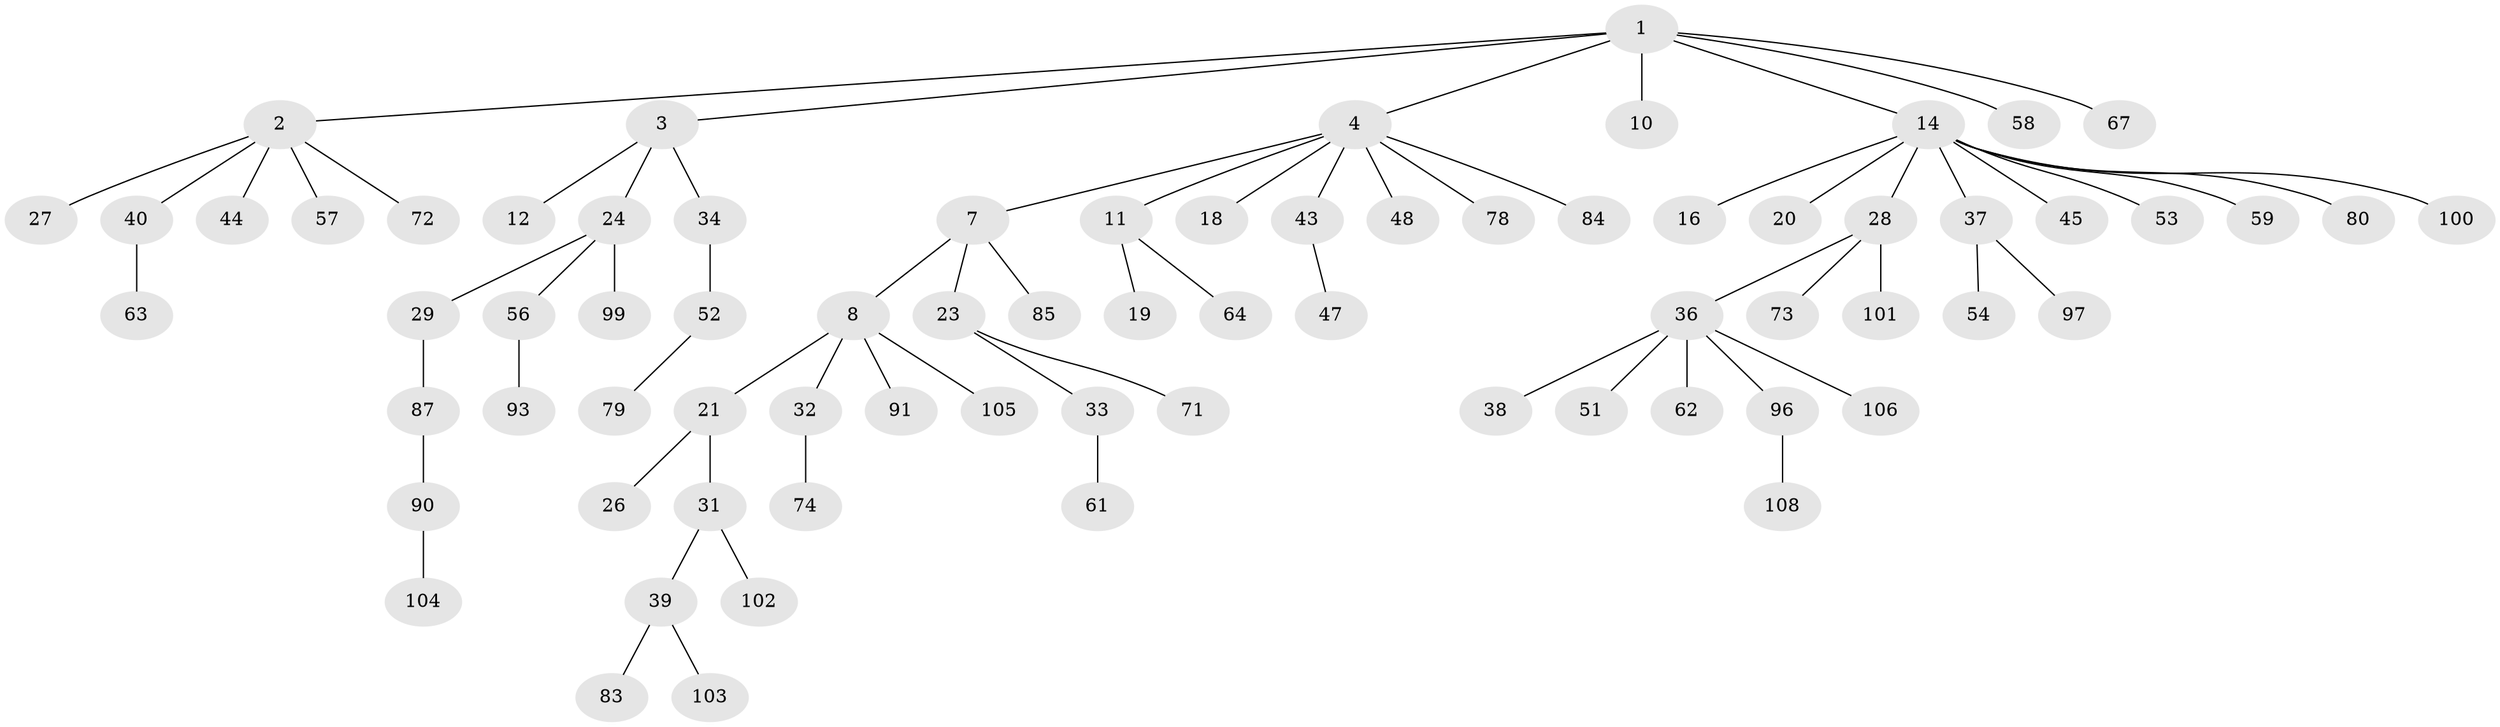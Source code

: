 // original degree distribution, {7: 0.009259259259259259, 5: 0.027777777777777776, 3: 0.14814814814814814, 4: 0.05555555555555555, 2: 0.21296296296296297, 6: 0.027777777777777776, 1: 0.5185185185185185}
// Generated by graph-tools (version 1.1) at 2025/42/03/06/25 10:42:03]
// undirected, 73 vertices, 72 edges
graph export_dot {
graph [start="1"]
  node [color=gray90,style=filled];
  1 [super="+5"];
  2 [super="+13"];
  3 [super="+15"];
  4 [super="+6"];
  7 [super="+55"];
  8 [super="+9"];
  10 [super="+22"];
  11 [super="+17"];
  12;
  14 [super="+30"];
  16;
  18 [super="+88"];
  19 [super="+65"];
  20;
  21 [super="+86"];
  23 [super="+25"];
  24 [super="+35"];
  26 [super="+42"];
  27 [super="+60"];
  28 [super="+50"];
  29;
  31;
  32 [super="+70"];
  33 [super="+77"];
  34;
  36 [super="+41"];
  37 [super="+49"];
  38;
  39 [super="+46"];
  40 [super="+76"];
  43 [super="+69"];
  44 [super="+81"];
  45;
  47;
  48 [super="+66"];
  51 [super="+82"];
  52 [super="+75"];
  53;
  54;
  56 [super="+92"];
  57;
  58 [super="+68"];
  59;
  61;
  62;
  63;
  64;
  67;
  71;
  72 [super="+94"];
  73;
  74 [super="+89"];
  78;
  79;
  80;
  83;
  84;
  85;
  87 [super="+98"];
  90 [super="+95"];
  91;
  93;
  96;
  97;
  99 [super="+107"];
  100;
  101;
  102;
  103;
  104;
  105;
  106;
  108;
  1 -- 2;
  1 -- 3;
  1 -- 4;
  1 -- 14;
  1 -- 58;
  1 -- 67;
  1 -- 10;
  2 -- 27;
  2 -- 44;
  2 -- 72;
  2 -- 40;
  2 -- 57;
  3 -- 12;
  3 -- 24;
  3 -- 34;
  4 -- 11;
  4 -- 84;
  4 -- 48;
  4 -- 18;
  4 -- 7;
  4 -- 43;
  4 -- 78;
  7 -- 8;
  7 -- 23;
  7 -- 85;
  8 -- 32;
  8 -- 105;
  8 -- 91;
  8 -- 21;
  11 -- 19;
  11 -- 64;
  14 -- 16;
  14 -- 20;
  14 -- 28;
  14 -- 37;
  14 -- 80;
  14 -- 100;
  14 -- 53;
  14 -- 59;
  14 -- 45;
  21 -- 26;
  21 -- 31;
  23 -- 33;
  23 -- 71;
  24 -- 29;
  24 -- 99;
  24 -- 56;
  28 -- 36;
  28 -- 73;
  28 -- 101;
  29 -- 87;
  31 -- 39;
  31 -- 102;
  32 -- 74;
  33 -- 61;
  34 -- 52;
  36 -- 38;
  36 -- 96;
  36 -- 51;
  36 -- 106;
  36 -- 62;
  37 -- 97;
  37 -- 54;
  39 -- 83;
  39 -- 103;
  40 -- 63;
  43 -- 47;
  52 -- 79;
  56 -- 93;
  87 -- 90;
  90 -- 104;
  96 -- 108;
}
